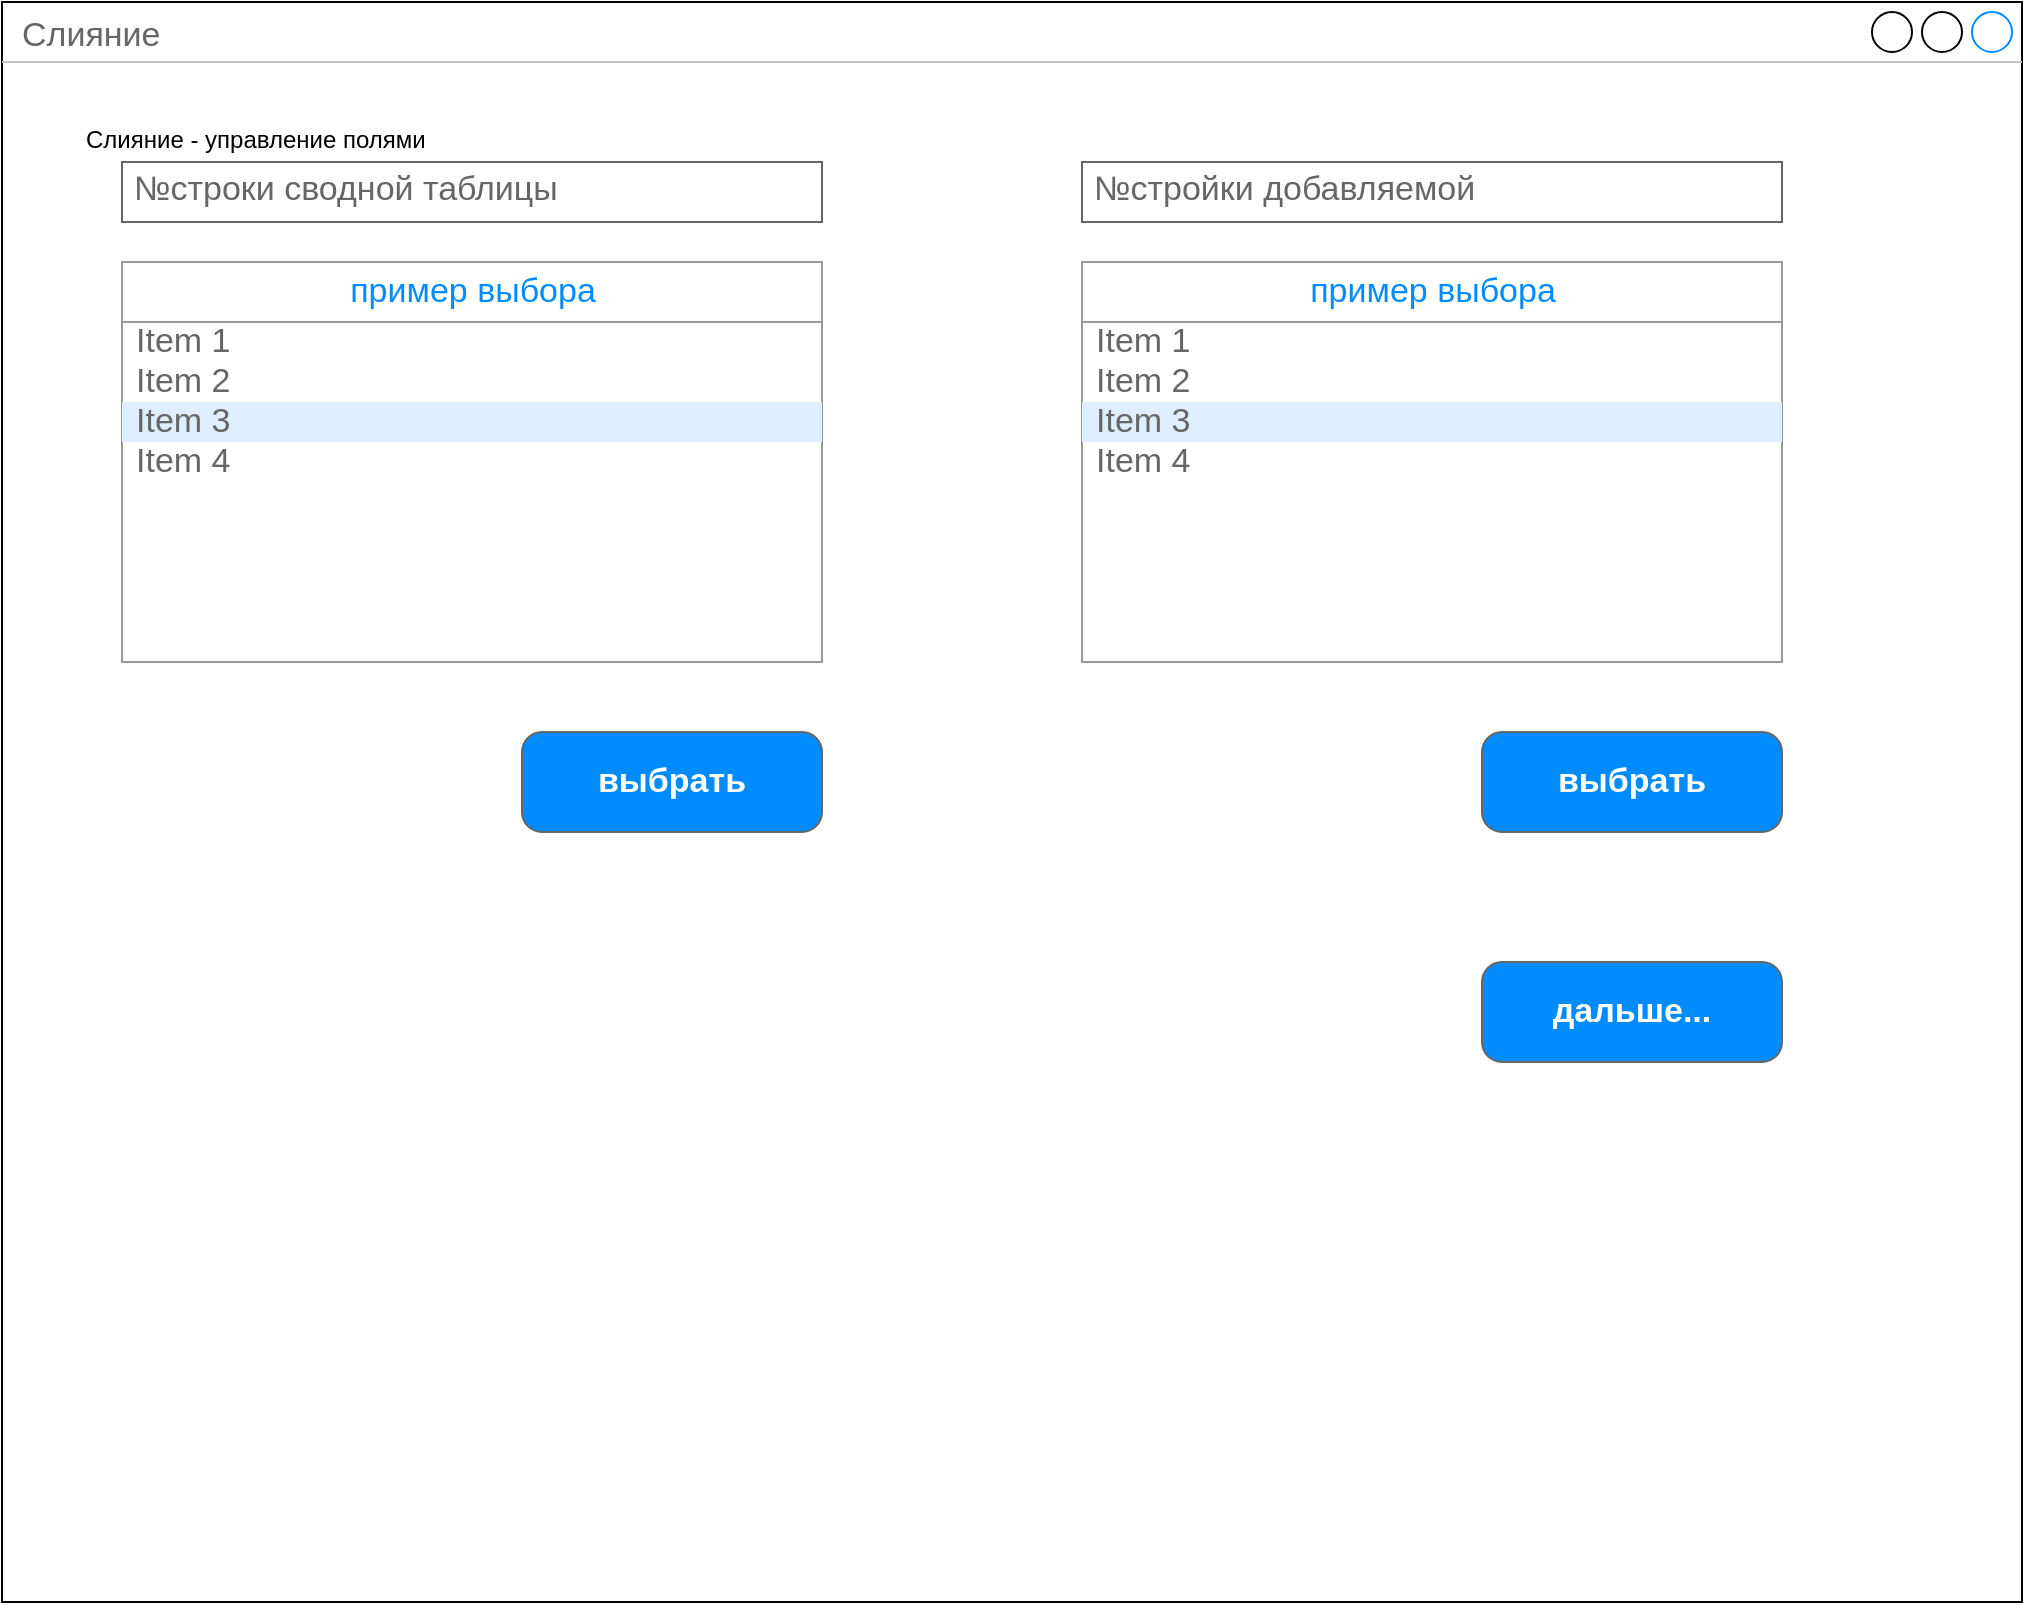 <mxfile version="13.3.5" type="device"><diagram name="Page-1" id="03018318-947c-dd8e-b7a3-06fadd420f32"><mxGraphModel dx="1408" dy="818" grid="1" gridSize="10" guides="1" tooltips="1" connect="1" arrows="1" fold="1" page="1" pageScale="1" pageWidth="1100" pageHeight="850" background="#ffffff" math="0" shadow="0"><root><mxCell id="0"/><mxCell id="1" parent="0"/><mxCell id="zKLXCUddKXIrfjXFG0iX-1" value="Слияние" style="strokeWidth=1;shadow=0;dashed=0;align=center;html=1;shape=mxgraph.mockup.containers.window;align=left;verticalAlign=top;spacingLeft=8;strokeColor2=#008cff;strokeColor3=#c4c4c4;fontColor=#666666;mainText=;fontSize=17;labelBackgroundColor=none;" vertex="1" parent="1"><mxGeometry x="60" y="10" width="1010" height="800" as="geometry"/></mxCell><mxCell id="zKLXCUddKXIrfjXFG0iX-2" value="Слияние - управление полями" style="text;spacingTop=-5;whiteSpace=wrap;html=1;align=left;fontSize=12;fontFamily=Helvetica;fillColor=none;strokeColor=none;" vertex="1" parent="1"><mxGeometry x="100" y="70" width="920" height="40" as="geometry"/></mxCell><mxCell id="zKLXCUddKXIrfjXFG0iX-3" value="" style="strokeWidth=1;shadow=0;dashed=0;align=center;html=1;shape=mxgraph.mockup.forms.rrect;rSize=0;strokeColor=#999999;fillColor=#ffffff;" vertex="1" parent="1"><mxGeometry x="120" y="140" width="350" height="200" as="geometry"/></mxCell><mxCell id="zKLXCUddKXIrfjXFG0iX-4" value="пример выбора" style="strokeWidth=1;shadow=0;dashed=0;align=center;html=1;shape=mxgraph.mockup.forms.rrect;rSize=0;strokeColor=#999999;fontColor=#008cff;fontSize=17;fillColor=#ffffff;resizeWidth=1;" vertex="1" parent="zKLXCUddKXIrfjXFG0iX-3"><mxGeometry width="350" height="30" relative="1" as="geometry"/></mxCell><mxCell id="zKLXCUddKXIrfjXFG0iX-5" value="Item 1" style="strokeWidth=1;shadow=0;dashed=0;align=center;html=1;shape=mxgraph.mockup.forms.anchor;fontSize=17;fontColor=#666666;align=left;spacingLeft=5;resizeWidth=1;" vertex="1" parent="zKLXCUddKXIrfjXFG0iX-3"><mxGeometry width="350" height="20" relative="1" as="geometry"><mxPoint y="30" as="offset"/></mxGeometry></mxCell><mxCell id="zKLXCUddKXIrfjXFG0iX-6" value="Item 2" style="strokeWidth=1;shadow=0;dashed=0;align=center;html=1;shape=mxgraph.mockup.forms.anchor;fontSize=17;fontColor=#666666;align=left;spacingLeft=5;resizeWidth=1;" vertex="1" parent="zKLXCUddKXIrfjXFG0iX-3"><mxGeometry width="350" height="20" relative="1" as="geometry"><mxPoint y="50" as="offset"/></mxGeometry></mxCell><mxCell id="zKLXCUddKXIrfjXFG0iX-7" value="Item 3" style="strokeWidth=1;shadow=0;dashed=0;align=center;html=1;shape=mxgraph.mockup.forms.rrect;rSize=0;fontSize=17;fontColor=#666666;align=left;spacingLeft=5;fillColor=#ddeeff;strokeColor=none;resizeWidth=1;" vertex="1" parent="zKLXCUddKXIrfjXFG0iX-3"><mxGeometry width="350" height="20" relative="1" as="geometry"><mxPoint y="70" as="offset"/></mxGeometry></mxCell><mxCell id="zKLXCUddKXIrfjXFG0iX-8" value="Item 4" style="strokeWidth=1;shadow=0;dashed=0;align=center;html=1;shape=mxgraph.mockup.forms.anchor;fontSize=17;fontColor=#666666;align=left;spacingLeft=5;resizeWidth=1;" vertex="1" parent="zKLXCUddKXIrfjXFG0iX-3"><mxGeometry width="350" height="20" relative="1" as="geometry"><mxPoint y="90" as="offset"/></mxGeometry></mxCell><mxCell id="zKLXCUddKXIrfjXFG0iX-10" value="" style="strokeWidth=1;shadow=0;dashed=0;align=center;html=1;shape=mxgraph.mockup.forms.rrect;rSize=0;strokeColor=#999999;fillColor=#ffffff;" vertex="1" parent="1"><mxGeometry x="600" y="140" width="350" height="200" as="geometry"/></mxCell><mxCell id="zKLXCUddKXIrfjXFG0iX-11" value="пример выбора" style="strokeWidth=1;shadow=0;dashed=0;align=center;html=1;shape=mxgraph.mockup.forms.rrect;rSize=0;strokeColor=#999999;fontColor=#008cff;fontSize=17;fillColor=#ffffff;resizeWidth=1;" vertex="1" parent="zKLXCUddKXIrfjXFG0iX-10"><mxGeometry width="350" height="30" relative="1" as="geometry"/></mxCell><mxCell id="zKLXCUddKXIrfjXFG0iX-12" value="Item 1" style="strokeWidth=1;shadow=0;dashed=0;align=center;html=1;shape=mxgraph.mockup.forms.anchor;fontSize=17;fontColor=#666666;align=left;spacingLeft=5;resizeWidth=1;" vertex="1" parent="zKLXCUddKXIrfjXFG0iX-10"><mxGeometry width="350" height="20" relative="1" as="geometry"><mxPoint y="30" as="offset"/></mxGeometry></mxCell><mxCell id="zKLXCUddKXIrfjXFG0iX-13" value="Item 2" style="strokeWidth=1;shadow=0;dashed=0;align=center;html=1;shape=mxgraph.mockup.forms.anchor;fontSize=17;fontColor=#666666;align=left;spacingLeft=5;resizeWidth=1;" vertex="1" parent="zKLXCUddKXIrfjXFG0iX-10"><mxGeometry width="350" height="20" relative="1" as="geometry"><mxPoint y="50" as="offset"/></mxGeometry></mxCell><mxCell id="zKLXCUddKXIrfjXFG0iX-14" value="Item 3" style="strokeWidth=1;shadow=0;dashed=0;align=center;html=1;shape=mxgraph.mockup.forms.rrect;rSize=0;fontSize=17;fontColor=#666666;align=left;spacingLeft=5;fillColor=#ddeeff;strokeColor=none;resizeWidth=1;" vertex="1" parent="zKLXCUddKXIrfjXFG0iX-10"><mxGeometry width="350" height="20" relative="1" as="geometry"><mxPoint y="70" as="offset"/></mxGeometry></mxCell><mxCell id="zKLXCUddKXIrfjXFG0iX-15" value="Item 4" style="strokeWidth=1;shadow=0;dashed=0;align=center;html=1;shape=mxgraph.mockup.forms.anchor;fontSize=17;fontColor=#666666;align=left;spacingLeft=5;resizeWidth=1;" vertex="1" parent="zKLXCUddKXIrfjXFG0iX-10"><mxGeometry width="350" height="20" relative="1" as="geometry"><mxPoint y="90" as="offset"/></mxGeometry></mxCell><mxCell id="zKLXCUddKXIrfjXFG0iX-16" value="№строки сводной таблицы" style="strokeWidth=1;shadow=0;dashed=0;align=center;html=1;shape=mxgraph.mockup.text.textBox;fontColor=#666666;align=left;fontSize=17;spacingLeft=4;spacingTop=-3;strokeColor=#666666;mainText=" vertex="1" parent="1"><mxGeometry x="120" y="90" width="350" height="30" as="geometry"/></mxCell><mxCell id="zKLXCUddKXIrfjXFG0iX-17" value="№стройки добавляемой" style="strokeWidth=1;shadow=0;dashed=0;align=center;html=1;shape=mxgraph.mockup.text.textBox;fontColor=#666666;align=left;fontSize=17;spacingLeft=4;spacingTop=-3;strokeColor=#666666;mainText=" vertex="1" parent="1"><mxGeometry x="600" y="90" width="350" height="30" as="geometry"/></mxCell><mxCell id="zKLXCUddKXIrfjXFG0iX-18" value="выбрать" style="strokeWidth=1;shadow=0;dashed=0;align=center;html=1;shape=mxgraph.mockup.buttons.button;strokeColor=#666666;fontColor=#ffffff;mainText=;buttonStyle=round;fontSize=17;fontStyle=1;fillColor=#008cff;whiteSpace=wrap;" vertex="1" parent="1"><mxGeometry x="320" y="375" width="150" height="50" as="geometry"/></mxCell><mxCell id="zKLXCUddKXIrfjXFG0iX-19" value="выбрать" style="strokeWidth=1;shadow=0;dashed=0;align=center;html=1;shape=mxgraph.mockup.buttons.button;strokeColor=#666666;fontColor=#ffffff;mainText=;buttonStyle=round;fontSize=17;fontStyle=1;fillColor=#008cff;whiteSpace=wrap;" vertex="1" parent="1"><mxGeometry x="800" y="375" width="150" height="50" as="geometry"/></mxCell><mxCell id="zKLXCUddKXIrfjXFG0iX-20" value="дальше..." style="strokeWidth=1;shadow=0;dashed=0;align=center;html=1;shape=mxgraph.mockup.buttons.button;strokeColor=#666666;fontColor=#ffffff;mainText=;buttonStyle=round;fontSize=17;fontStyle=1;fillColor=#008cff;whiteSpace=wrap;" vertex="1" parent="1"><mxGeometry x="800" y="490" width="150" height="50" as="geometry"/></mxCell></root></mxGraphModel></diagram></mxfile>